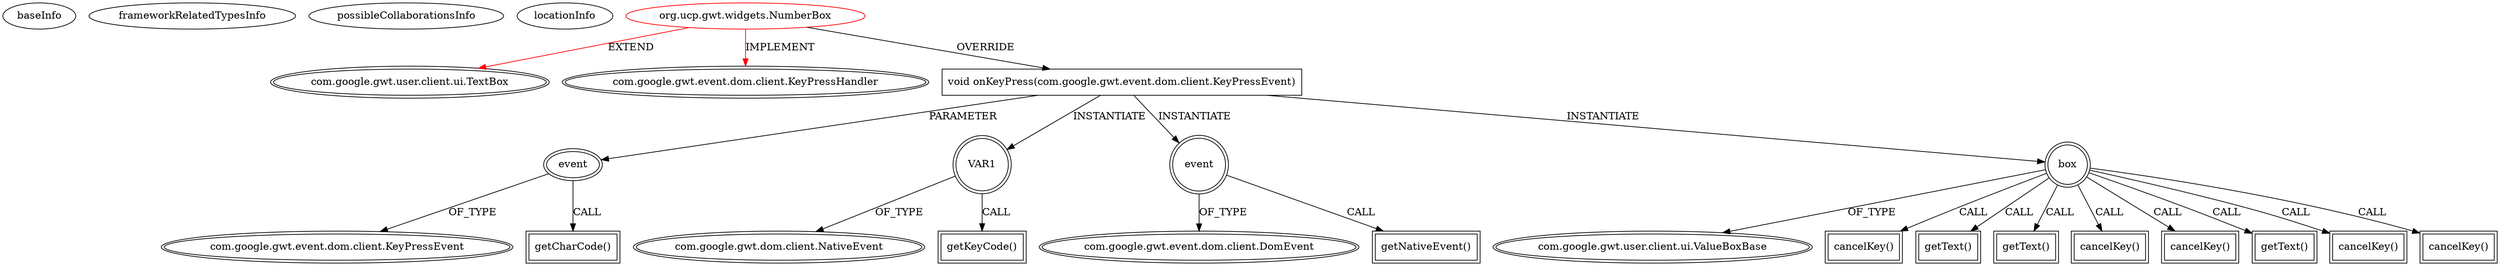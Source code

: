 digraph {
baseInfo[graphId=2956,category="extension_graph",isAnonymous=false,possibleRelation=false]
frameworkRelatedTypesInfo[0="com.google.gwt.user.client.ui.TextBox",1="com.google.gwt.event.dom.client.KeyPressHandler"]
possibleCollaborationsInfo[]
locationInfo[projectName="hmiguellima-ugat",filePath="/hmiguellima-ugat/ugat-master/src/org/ucp/gwt/widgets/NumberBox.java",contextSignature="NumberBox",graphId="2956"]
0[label="org.ucp.gwt.widgets.NumberBox",vertexType="ROOT_CLIENT_CLASS_DECLARATION",isFrameworkType=false,color=red]
1[label="com.google.gwt.user.client.ui.TextBox",vertexType="FRAMEWORK_CLASS_TYPE",isFrameworkType=true,peripheries=2]
2[label="com.google.gwt.event.dom.client.KeyPressHandler",vertexType="FRAMEWORK_INTERFACE_TYPE",isFrameworkType=true,peripheries=2]
3[label="void onKeyPress(com.google.gwt.event.dom.client.KeyPressEvent)",vertexType="OVERRIDING_METHOD_DECLARATION",isFrameworkType=false,shape=box]
4[label="event",vertexType="PARAMETER_DECLARATION",isFrameworkType=true,peripheries=2]
5[label="com.google.gwt.event.dom.client.KeyPressEvent",vertexType="FRAMEWORK_CLASS_TYPE",isFrameworkType=true,peripheries=2]
7[label="getCharCode()",vertexType="INSIDE_CALL",isFrameworkType=true,peripheries=2,shape=box]
8[label="VAR1",vertexType="VARIABLE_EXPRESION",isFrameworkType=true,peripheries=2,shape=circle]
10[label="com.google.gwt.dom.client.NativeEvent",vertexType="FRAMEWORK_CLASS_TYPE",isFrameworkType=true,peripheries=2]
9[label="getKeyCode()",vertexType="INSIDE_CALL",isFrameworkType=true,peripheries=2,shape=box]
11[label="event",vertexType="VARIABLE_EXPRESION",isFrameworkType=true,peripheries=2,shape=circle]
13[label="com.google.gwt.event.dom.client.DomEvent",vertexType="FRAMEWORK_CLASS_TYPE",isFrameworkType=true,peripheries=2]
12[label="getNativeEvent()",vertexType="INSIDE_CALL",isFrameworkType=true,peripheries=2,shape=box]
14[label="box",vertexType="VARIABLE_EXPRESION",isFrameworkType=true,peripheries=2,shape=circle]
16[label="com.google.gwt.user.client.ui.ValueBoxBase",vertexType="FRAMEWORK_CLASS_TYPE",isFrameworkType=true,peripheries=2]
15[label="cancelKey()",vertexType="INSIDE_CALL",isFrameworkType=true,peripheries=2,shape=box]
18[label="getText()",vertexType="INSIDE_CALL",isFrameworkType=true,peripheries=2,shape=box]
20[label="getText()",vertexType="INSIDE_CALL",isFrameworkType=true,peripheries=2,shape=box]
22[label="cancelKey()",vertexType="INSIDE_CALL",isFrameworkType=true,peripheries=2,shape=box]
24[label="cancelKey()",vertexType="INSIDE_CALL",isFrameworkType=true,peripheries=2,shape=box]
26[label="getText()",vertexType="INSIDE_CALL",isFrameworkType=true,peripheries=2,shape=box]
28[label="cancelKey()",vertexType="INSIDE_CALL",isFrameworkType=true,peripheries=2,shape=box]
30[label="cancelKey()",vertexType="INSIDE_CALL",isFrameworkType=true,peripheries=2,shape=box]
0->1[label="EXTEND",color=red]
0->2[label="IMPLEMENT",color=red]
0->3[label="OVERRIDE"]
4->5[label="OF_TYPE"]
3->4[label="PARAMETER"]
4->7[label="CALL"]
3->8[label="INSTANTIATE"]
8->10[label="OF_TYPE"]
8->9[label="CALL"]
3->11[label="INSTANTIATE"]
11->13[label="OF_TYPE"]
11->12[label="CALL"]
3->14[label="INSTANTIATE"]
14->16[label="OF_TYPE"]
14->15[label="CALL"]
14->18[label="CALL"]
14->20[label="CALL"]
14->22[label="CALL"]
14->24[label="CALL"]
14->26[label="CALL"]
14->28[label="CALL"]
14->30[label="CALL"]
}
